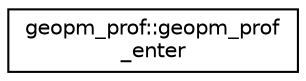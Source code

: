 digraph "Graphical Class Hierarchy"
{
 // LATEX_PDF_SIZE
  edge [fontname="Helvetica",fontsize="10",labelfontname="Helvetica",labelfontsize="10"];
  node [fontname="Helvetica",fontsize="10",shape=record];
  rankdir="LR";
  Node0 [label="geopm_prof::geopm_prof\l_enter",height=0.2,width=0.4,color="black", fillcolor="white", style="filled",URL="$interfacegeopm__prof_1_1geopm__prof__enter.html",tooltip="Fortran interface to geopm_prof_enter  C function."];
}
